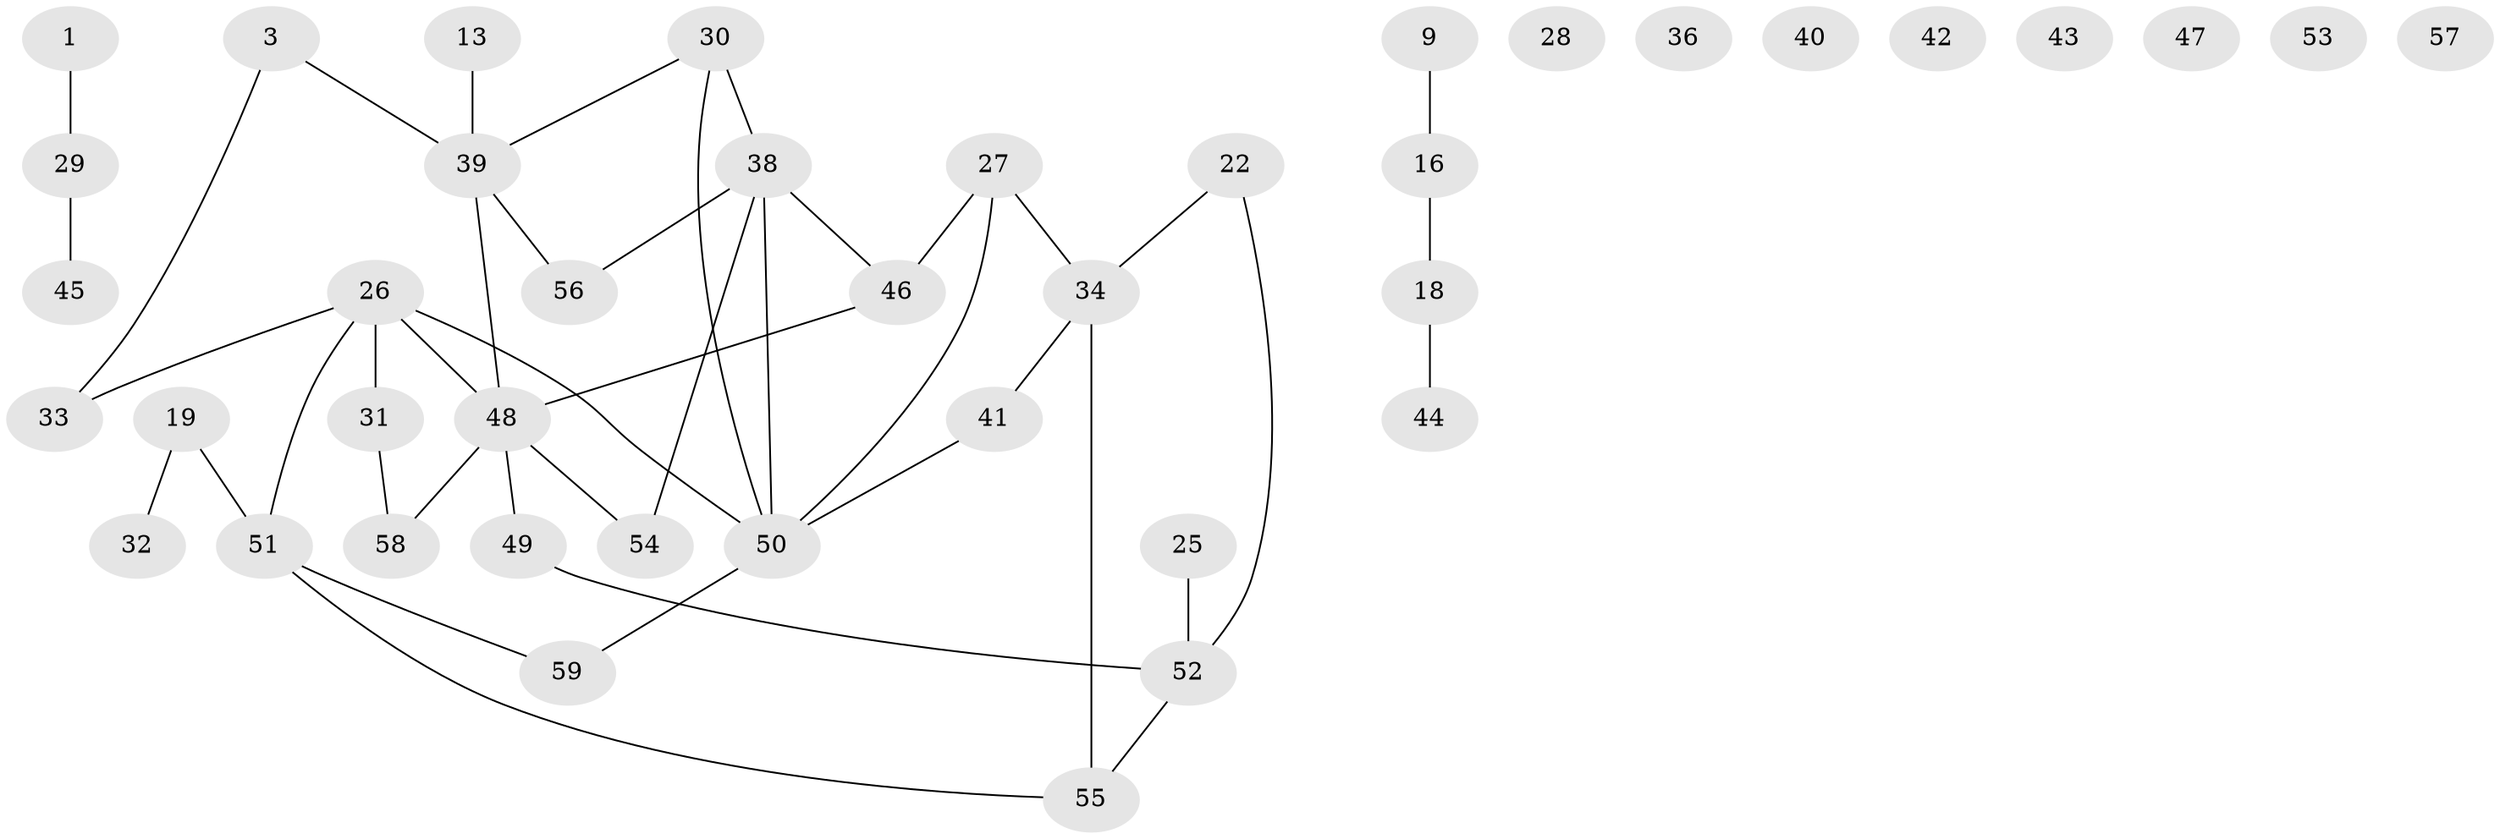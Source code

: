 // original degree distribution, {1: 0.1864406779661017, 2: 0.288135593220339, 4: 0.13559322033898305, 5: 0.0847457627118644, 3: 0.1694915254237288, 0: 0.13559322033898305}
// Generated by graph-tools (version 1.1) at 2025/42/03/04/25 21:42:23]
// undirected, 41 vertices, 43 edges
graph export_dot {
graph [start="1"]
  node [color=gray90,style=filled];
  1;
  3;
  9;
  13;
  16 [super="+4"];
  18;
  19 [super="+17"];
  22;
  25;
  26 [super="+23"];
  27;
  28;
  29;
  30;
  31;
  32;
  33;
  34;
  36;
  38 [super="+10+15"];
  39 [super="+7"];
  40;
  41;
  42;
  43;
  44;
  45;
  46;
  47;
  48 [super="+21"];
  49;
  50 [super="+35+24+37+5"];
  51 [super="+11"];
  52;
  53;
  54;
  55 [super="+20"];
  56;
  57;
  58;
  59;
  1 -- 29;
  3 -- 33;
  3 -- 39;
  9 -- 16;
  13 -- 39;
  16 -- 18;
  18 -- 44;
  19 -- 32;
  19 -- 51;
  22 -- 34;
  22 -- 52;
  25 -- 52;
  26 -- 51;
  26 -- 48;
  26 -- 33;
  26 -- 31;
  26 -- 50;
  27 -- 34;
  27 -- 46;
  27 -- 50;
  29 -- 45;
  30 -- 38 [weight=2];
  30 -- 39;
  30 -- 50;
  31 -- 58;
  34 -- 41;
  34 -- 55 [weight=2];
  38 -- 54;
  38 -- 56 [weight=2];
  38 -- 46;
  38 -- 50 [weight=2];
  39 -- 56;
  39 -- 48 [weight=2];
  41 -- 50;
  46 -- 48;
  48 -- 54;
  48 -- 49;
  48 -- 58;
  49 -- 52;
  50 -- 59;
  51 -- 55;
  51 -- 59;
  52 -- 55;
}
